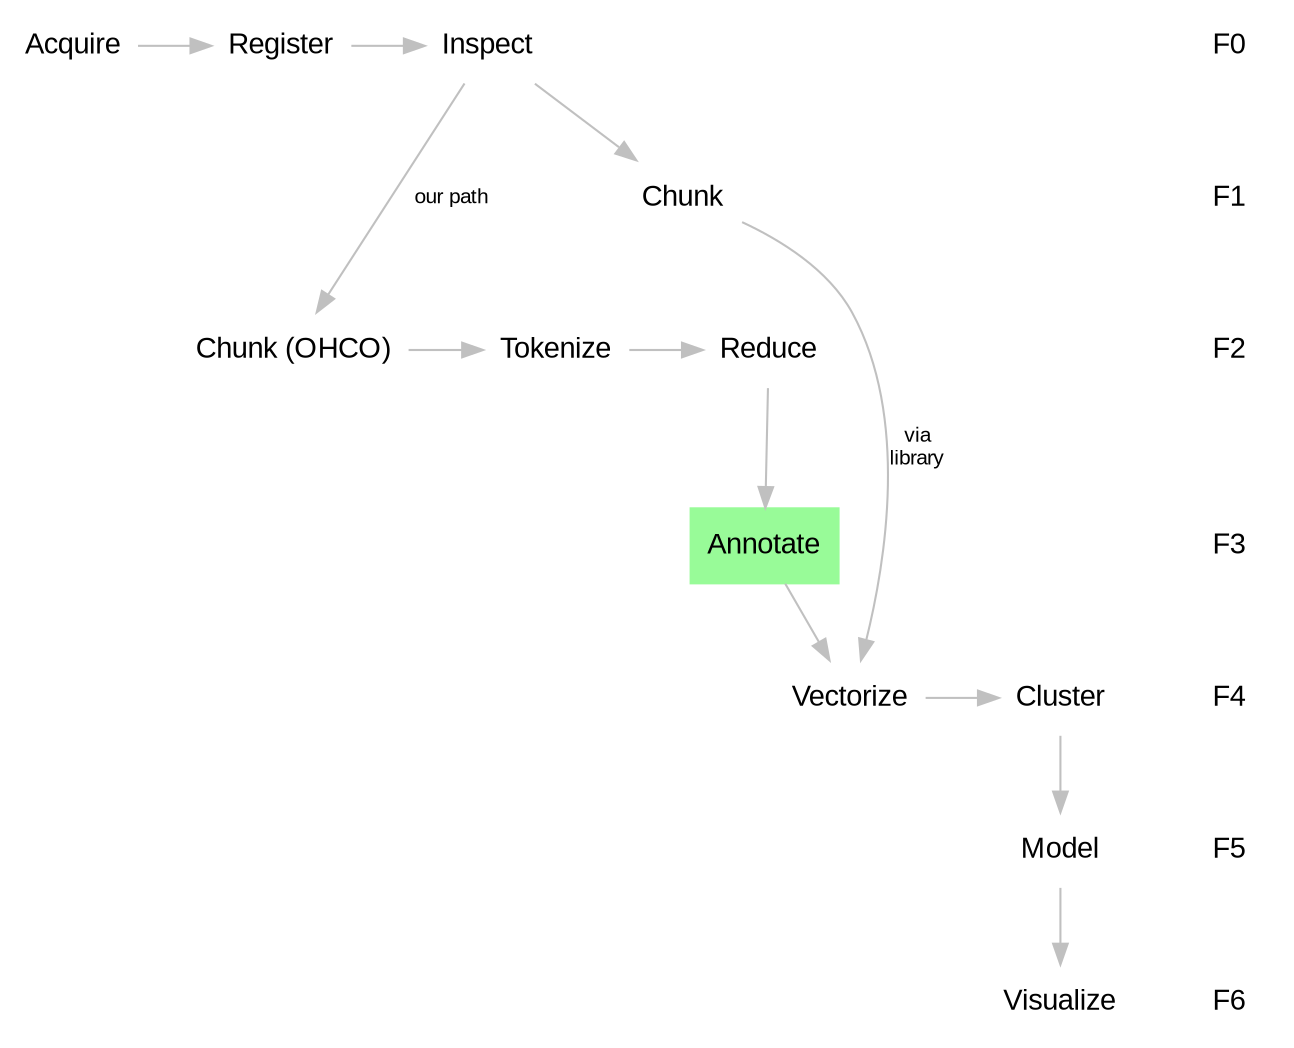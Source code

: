 digraph G {

    node [shape=box style=filled color=white fontname=arial]
    edge [fontname=arial fontsize=10 color=gray]
    
    Chunk [label=<Chunk (OHCO)>]
    Chunk1 [label=Chunk]
    Vocab [label=Reduce]
    Annotate [color=palegreen]
    
    Acquire -> Register -> Inspect
    Inspect -> Chunk1
    Chunk1 -> Vectorize [label="via\nlibrary"]
    Inspect -> Chunk [label="our path"]
    Chunk -> Tokenize -> Vocab
    Vocab -> Annotate
    Annotate -> Vectorize
    Vectorize -> Cluster -> Model
    Model -> Visualize

    F0 -> F1 -> F2 -> F3 -> F4 -> F5 -> F6 [style="invis"]
    
    {rank=same; F0; Acquire; Register; Inspect}
    {rank=same; F1; Chunk1}
    {rank=same; F2; Chunk; Tokenize; Vocab}
    {rank=same; F3; Annotate}
    {rank=same; F4; Vectorize; Cluster}
    {rank=same; F5; Model}
    {rank=same; F6; Visualize}

}